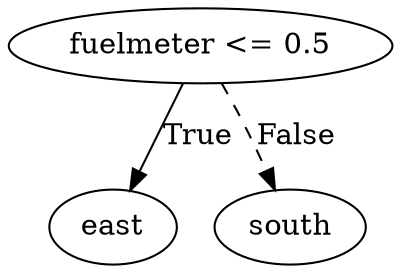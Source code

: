digraph {
0 [label="fuelmeter <= 0.5"];
1 [label="east"];
0 -> 1 [label="True"];
2 [label="south"];
0 -> 2 [style="dashed", label="False"];

}